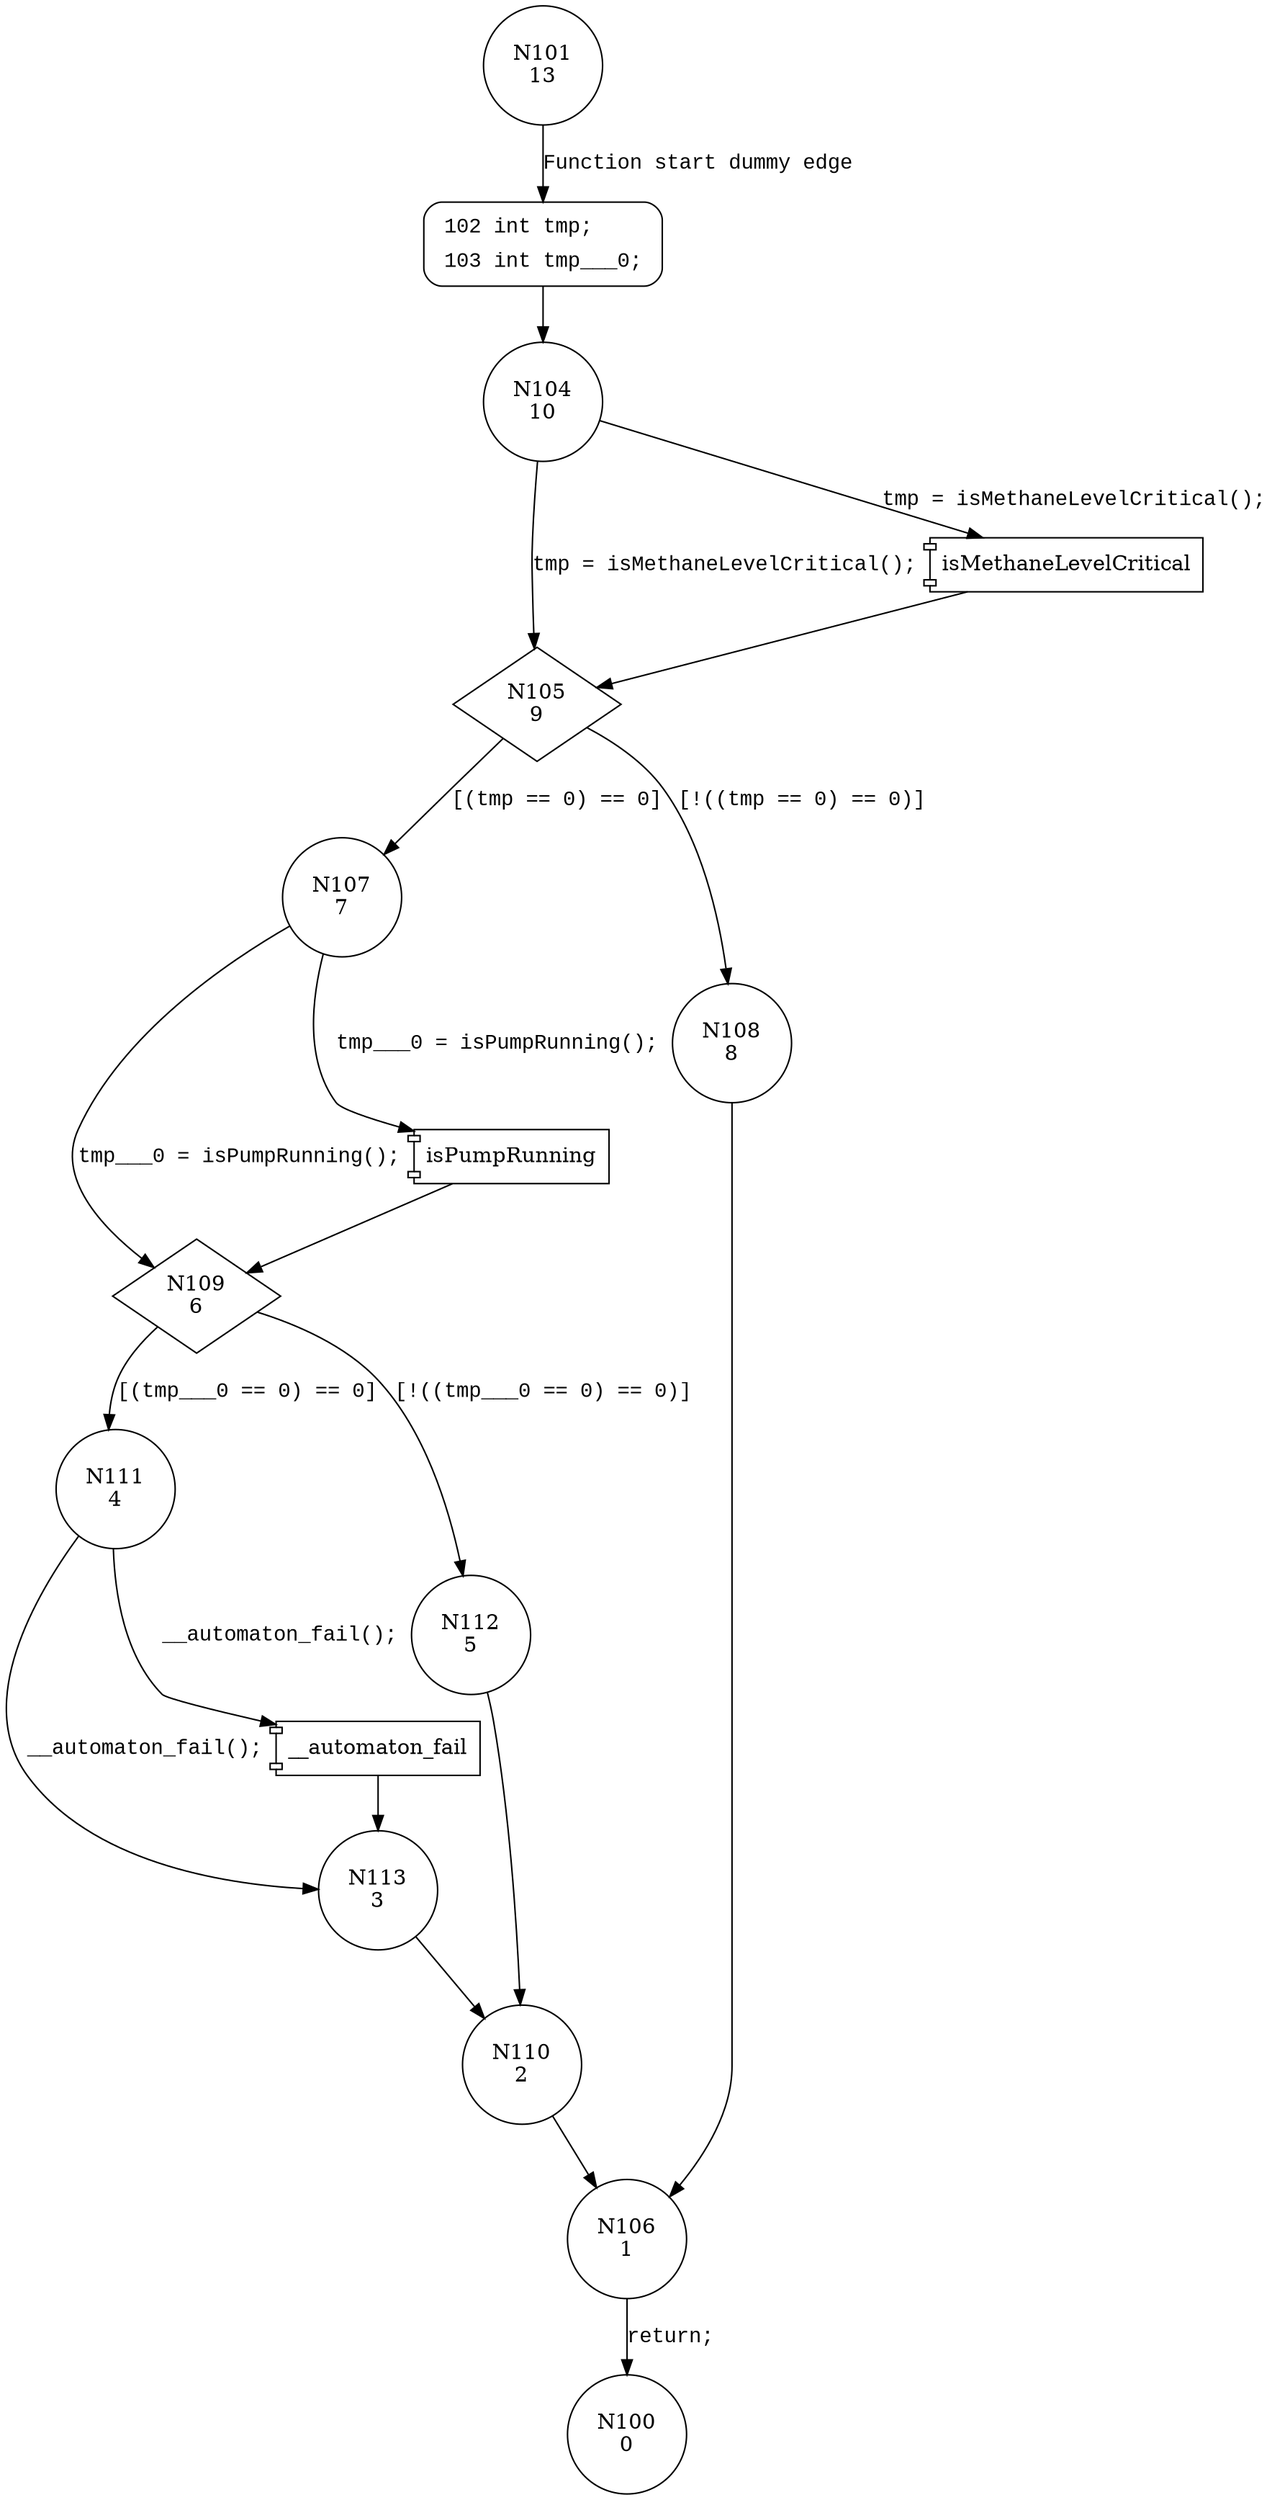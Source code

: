 digraph __utac_acc__Specification1_spec__1 {
101 [shape="circle" label="N101\n13"]
102 [shape="circle" label="N102\n12"]
104 [shape="circle" label="N104\n10"]
105 [shape="diamond" label="N105\n9"]
107 [shape="circle" label="N107\n7"]
108 [shape="circle" label="N108\n8"]
106 [shape="circle" label="N106\n1"]
100 [shape="circle" label="N100\n0"]
109 [shape="diamond" label="N109\n6"]
111 [shape="circle" label="N111\n4"]
112 [shape="circle" label="N112\n5"]
110 [shape="circle" label="N110\n2"]
113 [shape="circle" label="N113\n3"]
102 [style="filled,bold" penwidth="1" fillcolor="white" fontname="Courier New" shape="Mrecord" label=<<table border="0" cellborder="0" cellpadding="3" bgcolor="white"><tr><td align="right">102</td><td align="left">int tmp;</td></tr><tr><td align="right">103</td><td align="left">int tmp___0;</td></tr></table>>]
102 -> 104[label=""]
101 -> 102 [label="Function start dummy edge" fontname="Courier New"]
100052 [shape="component" label="isMethaneLevelCritical"]
104 -> 100052 [label="tmp = isMethaneLevelCritical();" fontname="Courier New"]
100052 -> 105 [label="" fontname="Courier New"]
104 -> 105 [label="tmp = isMethaneLevelCritical();" fontname="Courier New"]
105 -> 107 [label="[(tmp == 0) == 0]" fontname="Courier New"]
105 -> 108 [label="[!((tmp == 0) == 0)]" fontname="Courier New"]
106 -> 100 [label="return;" fontname="Courier New"]
100053 [shape="component" label="isPumpRunning"]
107 -> 100053 [label="tmp___0 = isPumpRunning();" fontname="Courier New"]
100053 -> 109 [label="" fontname="Courier New"]
107 -> 109 [label="tmp___0 = isPumpRunning();" fontname="Courier New"]
109 -> 111 [label="[(tmp___0 == 0) == 0]" fontname="Courier New"]
109 -> 112 [label="[!((tmp___0 == 0) == 0)]" fontname="Courier New"]
110 -> 106 [label="" fontname="Courier New"]
100054 [shape="component" label="__automaton_fail"]
111 -> 100054 [label="__automaton_fail();" fontname="Courier New"]
100054 -> 113 [label="" fontname="Courier New"]
111 -> 113 [label="__automaton_fail();" fontname="Courier New"]
113 -> 110 [label="" fontname="Courier New"]
108 -> 106 [label="" fontname="Courier New"]
112 -> 110 [label="" fontname="Courier New"]
}